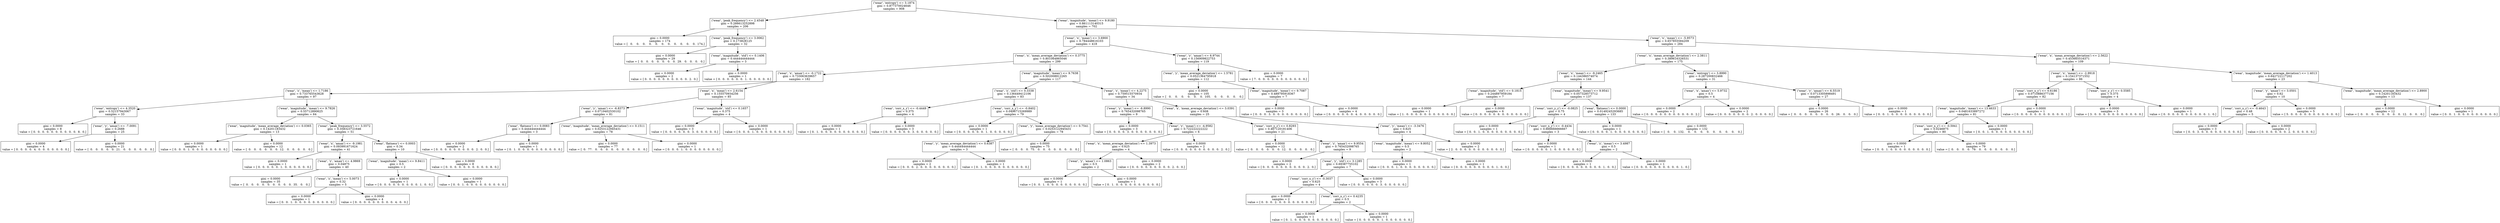 digraph Tree {
0 [label="('wear', 'entropy') <= 3.1874\ngini = 0.877370024646\nsamples = 908", shape="box"] ;
1 [label="('wear', 'peak_frequency') <= 2.4548\ngini = 0.266613252898\nsamples = 206", shape="box"] ;
0 -> 1 ;
2 [label="gini = 0.0000\nsamples = 174\nvalue = [   0.    0.    0.    0.    0.    0.    0.    0.    0.    0.    0.  174.]", shape="box"] ;
1 -> 2 ;
3 [label="('wear', 'peak_frequency') <= 3.0062\ngini = 0.173828125\nsamples = 32", shape="box"] ;
1 -> 3 ;
4 [label="gini = 0.0000\nsamples = 29\nvalue = [  0.   0.   0.   0.   0.   0.   0.  29.   0.   0.   0.   0.]", shape="box"] ;
3 -> 4 ;
5 [label="('wear', 'magnitude', 'std') <= 0.1406\ngini = 0.444444444444\nsamples = 3", shape="box"] ;
3 -> 5 ;
6 [label="gini = 0.0000\nsamples = 2\nvalue = [ 0.  0.  0.  0.  0.  0.  0.  0.  0.  0.  2.  0.]", shape="box"] ;
5 -> 6 ;
7 [label="gini = 0.0000\nsamples = 1\nvalue = [ 0.  0.  0.  0.  0.  0.  1.  0.  0.  0.  0.  0.]", shape="box"] ;
5 -> 7 ;
8 [label="('wear', 'magnitude', 'mean') <= 9.9180\ngini = 0.861113140315\nsamples = 702", shape="box"] ;
0 -> 8 ;
9 [label="('wear', 'x', 'mean') <= 3.6900\ngini = 0.784448616103\nsamples = 418", shape="box"] ;
8 -> 9 ;
10 [label="('wear', 'x', 'mean_average_deviation') <= 0.3775\ngini = 0.801064865046\nsamples = 299", shape="box"] ;
9 -> 10 ;
11 [label="('wear', 'x', 'amax') <= -0.1722\ngini = 0.733063639657\nsamples = 182", shape="box"] ;
10 -> 11 ;
12 [label="('wear', 'z', 'mean') <= 1.7186\ngini = 0.733765543628\nsamples = 97", shape="box"] ;
11 -> 12 ;
13 [label="('wear', 'entropy') <= 4.3520\ngini = 0.52157943067\nsamples = 33", shape="box"] ;
12 -> 13 ;
14 [label="gini = 0.0000\nsamples = 8\nvalue = [ 0.  0.  0.  0.  0.  0.  0.  0.  0.  0.  8.  0.]", shape="box"] ;
13 -> 14 ;
15 [label="('wear', 'y', 'amax') <= -7.0091\ngini = 0.2688\nsamples = 25", shape="box"] ;
13 -> 15 ;
16 [label="gini = 0.0000\nsamples = 4\nvalue = [ 0.  0.  0.  0.  4.  0.  0.  0.  0.  0.  0.  0.]", shape="box"] ;
15 -> 16 ;
17 [label="gini = 0.0000\nsamples = 21\nvalue = [  0.   0.   0.   0.   0.  21.   0.   0.   0.   0.   0.   0.]", shape="box"] ;
15 -> 17 ;
18 [label="('wear', 'magnitude', 'mean') <= 9.7826\ngini = 0.55712890625\nsamples = 64", shape="box"] ;
12 -> 18 ;
19 [label="('wear', 'magnitude', 'mean_average_deviation') <= 0.0365\ngini = 0.14201183432\nsamples = 13", shape="box"] ;
18 -> 19 ;
20 [label="gini = 0.0000\nsamples = 1\nvalue = [ 0.  0.  0.  1.  0.  0.  0.  0.  0.  0.  0.  0.]", shape="box"] ;
19 -> 20 ;
21 [label="gini = 0.0000\nsamples = 12\nvalue = [  0.   0.   0.   0.   0.   0.  12.   0.   0.   0.   0.   0.]", shape="box"] ;
19 -> 21 ;
22 [label="('wear', 'peak_frequency') <= 3.5572\ngini = 0.358323721646\nsamples = 51", shape="box"] ;
18 -> 22 ;
23 [label="('wear', 'x', 'amax') <= -9.1981\ngini = 0.093991671624\nsamples = 41", shape="box"] ;
22 -> 23 ;
24 [label="gini = 0.0000\nsamples = 1\nvalue = [ 0.  0.  0.  0.  0.  1.  0.  0.  0.  0.  0.  0.]", shape="box"] ;
23 -> 24 ;
25 [label="('wear', 'z', 'amax') <= 4.9869\ngini = 0.04875\nsamples = 40", shape="box"] ;
23 -> 25 ;
26 [label="gini = 0.0000\nsamples = 35\nvalue = [  0.   0.   0.   0.   0.   0.   0.   0.   0.  35.   0.   0.]", shape="box"] ;
25 -> 26 ;
27 [label="('wear', 'z', 'mean') <= 5.0073\ngini = 0.32\nsamples = 5", shape="box"] ;
25 -> 27 ;
28 [label="gini = 0.0000\nsamples = 1\nvalue = [ 0.  0.  1.  0.  0.  0.  0.  0.  0.  0.  0.  0.]", shape="box"] ;
27 -> 28 ;
29 [label="gini = 0.0000\nsamples = 4\nvalue = [ 0.  0.  0.  0.  0.  0.  0.  0.  0.  4.  0.  0.]", shape="box"] ;
27 -> 29 ;
30 [label="('wear', 'flatness') <= 0.0003\ngini = 0.34\nsamples = 10", shape="box"] ;
22 -> 30 ;
31 [label="('wear', 'magnitude', 'mean') <= 9.8411\ngini = 0.5\nsamples = 2", shape="box"] ;
30 -> 31 ;
32 [label="gini = 0.0000\nsamples = 1\nvalue = [ 0.  0.  0.  0.  0.  0.  0.  0.  0.  1.  0.  0.]", shape="box"] ;
31 -> 32 ;
33 [label="gini = 0.0000\nsamples = 1\nvalue = [ 0.  0.  1.  0.  0.  0.  0.  0.  0.  0.  0.  0.]", shape="box"] ;
31 -> 33 ;
34 [label="gini = 0.0000\nsamples = 8\nvalue = [ 0.  0.  0.  0.  0.  0.  0.  0.  0.  0.  8.  0.]", shape="box"] ;
30 -> 34 ;
35 [label="('wear', 'x', 'mean') <= 2.6154\ngini = 0.155570934256\nsamples = 85", shape="box"] ;
11 -> 35 ;
36 [label="('wear', 'y', 'amax') <= -6.8373\ngini = 0.0719402530102\nsamples = 81", shape="box"] ;
35 -> 36 ;
37 [label="('wear', 'flatness') <= 0.0083\ngini = 0.444444444444\nsamples = 3", shape="box"] ;
36 -> 37 ;
38 [label="gini = 0.0000\nsamples = 2\nvalue = [ 0.  0.  0.  0.  0.  0.  0.  0.  0.  2.  0.  0.]", shape="box"] ;
37 -> 38 ;
39 [label="gini = 0.0000\nsamples = 1\nvalue = [ 0.  1.  0.  0.  0.  0.  0.  0.  0.  0.  0.  0.]", shape="box"] ;
37 -> 39 ;
40 [label="('wear', 'magnitude', 'mean_average_deviation') <= 0.1511\ngini = 0.0253122945431\nsamples = 78", shape="box"] ;
36 -> 40 ;
41 [label="gini = 0.0000\nsamples = 77\nvalue = [  0.  77.   0.   0.   0.   0.   0.   0.   0.   0.   0.   0.]", shape="box"] ;
40 -> 41 ;
42 [label="gini = 0.0000\nsamples = 1\nvalue = [ 0.  0.  0.  1.  0.  0.  0.  0.  0.  0.  0.  0.]", shape="box"] ;
40 -> 42 ;
43 [label="('wear', 'magnitude', 'std') <= 0.1657\ngini = 0.375\nsamples = 4", shape="box"] ;
35 -> 43 ;
44 [label="gini = 0.0000\nsamples = 3\nvalue = [ 0.  0.  0.  0.  0.  0.  3.  0.  0.  0.  0.  0.]", shape="box"] ;
43 -> 44 ;
45 [label="gini = 0.0000\nsamples = 1\nvalue = [ 0.  0.  0.  1.  0.  0.  0.  0.  0.  0.  0.  0.]", shape="box"] ;
43 -> 45 ;
46 [label="('wear', 'magnitude', 'mean') <= 9.7638\ngini = 0.502008912265\nsamples = 117", shape="box"] ;
10 -> 46 ;
47 [label="('wear', 'z', 'std') <= 0.3338\ngini = 0.136449412106\nsamples = 83", shape="box"] ;
46 -> 47 ;
48 [label="('wear', 'corr_x_z') <= -0.4449\ngini = 0.375\nsamples = 4", shape="box"] ;
47 -> 48 ;
49 [label="gini = 0.0000\nsamples = 1\nvalue = [ 0.  1.  0.  0.  0.  0.  0.  0.  0.  0.  0.  0.]", shape="box"] ;
48 -> 49 ;
50 [label="gini = 0.0000\nsamples = 3\nvalue = [ 0.  0.  0.  0.  0.  0.  3.  0.  0.  0.  0.  0.]", shape="box"] ;
48 -> 50 ;
51 [label="('wear', 'corr_x_y') <= -0.8402\ngini = 0.0496715269989\nsamples = 79", shape="box"] ;
47 -> 51 ;
52 [label="gini = 0.0000\nsamples = 1\nvalue = [ 0.  0.  0.  0.  0.  0.  1.  0.  0.  0.  0.  0.]", shape="box"] ;
51 -> 52 ;
53 [label="('wear', 'y', 'mean_average_deviation') <= 0.7541\ngini = 0.0253122945431\nsamples = 78", shape="box"] ;
51 -> 53 ;
54 [label="('wear', 'y', 'mean_average_deviation') <= 0.6387\ngini = 0.444444444444\nsamples = 3", shape="box"] ;
53 -> 54 ;
55 [label="gini = 0.0000\nsamples = 2\nvalue = [ 0.  0.  0.  2.  0.  0.  0.  0.  0.  0.  0.  0.]", shape="box"] ;
54 -> 55 ;
56 [label="gini = 0.0000\nsamples = 1\nvalue = [ 0.  1.  0.  0.  0.  0.  0.  0.  0.  0.  0.  0.]", shape="box"] ;
54 -> 56 ;
57 [label="gini = 0.0000\nsamples = 75\nvalue = [  0.   0.   0.  75.   0.   0.   0.   0.   0.   0.   0.   0.]", shape="box"] ;
53 -> 57 ;
58 [label="('wear', 'z', 'mean') <= 4.2275\ngini = 0.759515570934\nsamples = 34", shape="box"] ;
46 -> 58 ;
59 [label="('wear', 'y', 'mean') <= -6.8990\ngini = 0.765432098765\nsamples = 9", shape="box"] ;
58 -> 59 ;
60 [label="gini = 0.0000\nsamples = 3\nvalue = [ 0.  0.  0.  0.  3.  0.  0.  0.  0.  0.  0.  0.]", shape="box"] ;
59 -> 60 ;
61 [label="('wear', 'y', 'mean') <= -4.9582\ngini = 0.722222222222\nsamples = 6", shape="box"] ;
59 -> 61 ;
62 [label="('wear', 'x', 'mean_average_deviation') <= 1.3973\ngini = 0.625\nsamples = 4", shape="box"] ;
61 -> 62 ;
63 [label="('wear', 'y', 'amax') <= 1.0863\ngini = 0.5\nsamples = 2", shape="box"] ;
62 -> 63 ;
64 [label="gini = 0.0000\nsamples = 1\nvalue = [ 0.  0.  1.  0.  0.  0.  0.  0.  0.  0.  0.  0.]", shape="box"] ;
63 -> 64 ;
65 [label="gini = 0.0000\nsamples = 1\nvalue = [ 0.  1.  0.  0.  0.  0.  0.  0.  0.  0.  0.  0.]", shape="box"] ;
63 -> 65 ;
66 [label="gini = 0.0000\nsamples = 2\nvalue = [ 0.  0.  0.  0.  0.  0.  0.  0.  0.  2.  0.  0.]", shape="box"] ;
62 -> 66 ;
67 [label="gini = 0.0000\nsamples = 2\nvalue = [ 0.  0.  0.  0.  0.  0.  0.  0.  0.  0.  2.  0.]", shape="box"] ;
61 -> 67 ;
68 [label="('wear', 'x', 'mean_average_deviation') <= 3.0391\ngini = 0.608\nsamples = 25", shape="box"] ;
58 -> 68 ;
69 [label="('wear', 'corr_y_z') <= 0.8293\ngini = 0.467120181406\nsamples = 21", shape="box"] ;
68 -> 69 ;
70 [label="gini = 0.0000\nsamples = 12\nvalue = [  0.   0.   0.   0.   0.   0.  12.   0.   0.   0.   0.   0.]", shape="box"] ;
69 -> 70 ;
71 [label="('wear', 'z', 'amax') <= 9.9554\ngini = 0.765432098765\nsamples = 9", shape="box"] ;
69 -> 71 ;
72 [label="gini = 0.0000\nsamples = 2\nvalue = [ 0.  0.  0.  0.  0.  0.  0.  0.  0.  0.  2.  0.]", shape="box"] ;
71 -> 72 ;
73 [label="('wear', 'y', 'std') <= 3.1285\ngini = 0.69387755102\nsamples = 7", shape="box"] ;
71 -> 73 ;
74 [label="('wear', 'corr_x_z') <= -0.3037\ngini = 0.625\nsamples = 4", shape="box"] ;
73 -> 74 ;
75 [label="gini = 0.0000\nsamples = 2\nvalue = [ 0.  0.  0.  2.  0.  0.  0.  0.  0.  0.  0.  0.]", shape="box"] ;
74 -> 75 ;
76 [label="('wear', 'corr_x_z') <= 0.4235\ngini = 0.5\nsamples = 2", shape="box"] ;
74 -> 76 ;
77 [label="gini = 0.0000\nsamples = 1\nvalue = [ 0.  1.  0.  0.  0.  0.  0.  0.  0.  0.  0.  0.]", shape="box"] ;
76 -> 77 ;
78 [label="gini = 0.0000\nsamples = 1\nvalue = [ 0.  0.  0.  0.  0.  1.  0.  0.  0.  0.  0.  0.]", shape="box"] ;
76 -> 78 ;
79 [label="gini = 0.0000\nsamples = 3\nvalue = [ 0.  0.  0.  0.  0.  0.  3.  0.  0.  0.  0.  0.]", shape="box"] ;
73 -> 79 ;
80 [label="('wear', 'y', 'mean') <= -3.3476\ngini = 0.625\nsamples = 4", shape="box"] ;
68 -> 80 ;
81 [label="('wear', 'magnitude', 'mean') <= 9.8052\ngini = 0.5\nsamples = 2", shape="box"] ;
80 -> 81 ;
82 [label="gini = 0.0000\nsamples = 1\nvalue = [ 0.  0.  0.  1.  0.  0.  0.  0.  0.  0.  0.  0.]", shape="box"] ;
81 -> 82 ;
83 [label="gini = 0.0000\nsamples = 1\nvalue = [ 0.  0.  0.  0.  0.  0.  0.  0.  0.  1.  0.  0.]", shape="box"] ;
81 -> 83 ;
84 [label="gini = 0.0000\nsamples = 2\nvalue = [ 2.  0.  0.  0.  0.  0.  0.  0.  0.  0.  0.  0.]", shape="box"] ;
80 -> 84 ;
85 [label="('wear', 'y', 'amax') <= 6.9744\ngini = 0.156909822753\nsamples = 119", shape="box"] ;
9 -> 85 ;
86 [label="('wear', 'y', 'mean_average_deviation') <= 1.5781\ngini = 0.0521364795918\nsamples = 112", shape="box"] ;
85 -> 86 ;
87 [label="gini = 0.0000\nsamples = 105\nvalue = [   0.    0.    0.    0.    0.    0.  105.    0.    0.    0.    0.    0.]", shape="box"] ;
86 -> 87 ;
88 [label="('wear', 'magnitude', 'mean') <= 9.7087\ngini = 0.489795918367\nsamples = 7", shape="box"] ;
86 -> 88 ;
89 [label="gini = 0.0000\nsamples = 3\nvalue = [ 0.  0.  0.  3.  0.  0.  0.  0.  0.  0.  0.  0.]", shape="box"] ;
88 -> 89 ;
90 [label="gini = 0.0000\nsamples = 4\nvalue = [ 0.  0.  0.  0.  0.  0.  4.  0.  0.  0.  0.  0.]", shape="box"] ;
88 -> 90 ;
91 [label="gini = 0.0000\nsamples = 7\nvalue = [ 7.  0.  0.  0.  0.  0.  0.  0.  0.  0.  0.  0.]", shape="box"] ;
85 -> 91 ;
92 [label="('wear', 'x', 'mean') <= -5.9573\ngini = 0.657855584209\nsamples = 284", shape="box"] ;
8 -> 92 ;
93 [label="('wear', 'x', 'mean_average_deviation') <= 2.3811\ngini = 0.389616326531\nsamples = 175", shape="box"] ;
92 -> 93 ;
94 [label="('wear', 'x', 'mean') <= -9.2465\ngini = 0.144386574074\nsamples = 144", shape="box"] ;
93 -> 94 ;
95 [label="('wear', 'magnitude', 'std') <= 0.1815\ngini = 0.244897959184\nsamples = 7", shape="box"] ;
94 -> 95 ;
96 [label="gini = 0.0000\nsamples = 1\nvalue = [ 1.  0.  0.  0.  0.  0.  0.  0.  0.  0.  0.  0.]", shape="box"] ;
95 -> 96 ;
97 [label="gini = 0.0000\nsamples = 6\nvalue = [ 0.  0.  0.  0.  0.  6.  0.  0.  0.  0.  0.  0.]", shape="box"] ;
95 -> 97 ;
98 [label="('wear', 'magnitude', 'mean') <= 9.9541\ngini = 0.057328573712\nsamples = 137", shape="box"] ;
94 -> 98 ;
99 [label="('wear', 'corr_y_z') <= -0.0825\ngini = 0.75\nsamples = 4", shape="box"] ;
98 -> 99 ;
100 [label="gini = 0.0000\nsamples = 1\nvalue = [ 0.  0.  1.  0.  0.  0.  0.  0.  0.  0.  0.  0.]", shape="box"] ;
99 -> 100 ;
101 [label="('wear', 'corr_x_y') <= -0.4434\ngini = 0.666666666667\nsamples = 3", shape="box"] ;
99 -> 101 ;
102 [label="gini = 0.0000\nsamples = 1\nvalue = [ 0.  0.  0.  0.  0.  1.  0.  0.  0.  0.  0.  0.]", shape="box"] ;
101 -> 102 ;
103 [label="('wear', 'z', 'mean') <= 3.4987\ngini = 0.5\nsamples = 2", shape="box"] ;
101 -> 103 ;
104 [label="gini = 0.0000\nsamples = 1\nvalue = [ 0.  0.  0.  0.  0.  0.  0.  0.  0.  1.  0.  0.]", shape="box"] ;
103 -> 104 ;
105 [label="gini = 0.0000\nsamples = 1\nvalue = [ 0.  0.  0.  0.  0.  0.  0.  0.  0.  0.  1.  0.]", shape="box"] ;
103 -> 105 ;
106 [label="('wear', 'flatness') <= 0.0000\ngini = 0.0149245293685\nsamples = 133", shape="box"] ;
98 -> 106 ;
107 [label="gini = 0.0000\nsamples = 1\nvalue = [ 0.  0.  0.  0.  1.  0.  0.  0.  0.  0.  0.  0.]", shape="box"] ;
106 -> 107 ;
108 [label="gini = 0.0000\nsamples = 132\nvalue = [   0.    0.  132.    0.    0.    0.    0.    0.    0.    0.    0.    0.]", shape="box"] ;
106 -> 108 ;
109 [label="('wear', 'entropy') <= 3.8990\ngini = 0.287200832466\nsamples = 31", shape="box"] ;
93 -> 109 ;
110 [label="('wear', 'x', 'amax') <= 5.9732\ngini = 0.5\nsamples = 4", shape="box"] ;
109 -> 110 ;
111 [label="gini = 0.0000\nsamples = 2\nvalue = [ 0.  0.  0.  0.  0.  0.  0.  0.  0.  0.  0.  2.]", shape="box"] ;
110 -> 111 ;
112 [label="gini = 0.0000\nsamples = 2\nvalue = [ 0.  0.  0.  0.  0.  0.  0.  2.  0.  0.  0.  0.]", shape="box"] ;
110 -> 112 ;
113 [label="('wear', 'y', 'amax') <= 6.5519\ngini = 0.0713305898491\nsamples = 27", shape="box"] ;
109 -> 113 ;
114 [label="gini = 0.0000\nsamples = 26\nvalue = [  0.   0.   0.   0.   0.   0.   0.   0.  26.   0.   0.   0.]", shape="box"] ;
113 -> 114 ;
115 [label="gini = 0.0000\nsamples = 1\nvalue = [ 0.  0.  1.  0.  0.  0.  0.  0.  0.  0.  0.  0.]", shape="box"] ;
113 -> 115 ;
116 [label="('wear', 'x', 'mean_average_deviation') <= 2.5622\ngini = 0.453665516371\nsamples = 109", shape="box"] ;
92 -> 116 ;
117 [label="('wear', 'x', 'mean') <= -2.9918\ngini = 0.154137371552\nsamples = 86", shape="box"] ;
116 -> 117 ;
118 [label="('wear', 'corr_x_y') <= 0.6186\ngini = 0.0710886377156\nsamples = 82", shape="box"] ;
117 -> 118 ;
119 [label="('wear', 'magnitude', 'mean') <= 13.4633\ngini = 0.0481633897272\nsamples = 81", shape="box"] ;
118 -> 119 ;
120 [label="('wear', 'corr_x_z') <= -0.5941\ngini = 0.0246875\nsamples = 80", shape="box"] ;
119 -> 120 ;
121 [label="gini = 0.0000\nsamples = 1\nvalue = [ 0.  0.  1.  0.  0.  0.  0.  0.  0.  0.  0.  0.]", shape="box"] ;
120 -> 121 ;
122 [label="gini = 0.0000\nsamples = 79\nvalue = [  0.   0.   0.   0.  79.   0.   0.   0.   0.   0.   0.   0.]", shape="box"] ;
120 -> 122 ;
123 [label="gini = 0.0000\nsamples = 1\nvalue = [ 0.  0.  1.  0.  0.  0.  0.  0.  0.  0.  0.  0.]", shape="box"] ;
119 -> 123 ;
124 [label="gini = 0.0000\nsamples = 1\nvalue = [ 0.  0.  0.  0.  0.  0.  0.  0.  0.  0.  0.  1.]", shape="box"] ;
118 -> 124 ;
125 [label="('wear', 'corr_y_z') <= 0.5585\ngini = 0.375\nsamples = 4", shape="box"] ;
117 -> 125 ;
126 [label="gini = 0.0000\nsamples = 3\nvalue = [ 3.  0.  0.  0.  0.  0.  0.  0.  0.  0.  0.  0.]", shape="box"] ;
125 -> 126 ;
127 [label="gini = 0.0000\nsamples = 1\nvalue = [ 0.  0.  0.  0.  0.  0.  0.  0.  0.  0.  1.  0.]", shape="box"] ;
125 -> 127 ;
128 [label="('wear', 'magnitude', 'mean_average_deviation') <= 1.4013\ngini = 0.642722117202\nsamples = 23", shape="box"] ;
116 -> 128 ;
129 [label="('wear', 'y', 'amax') <= 3.0501\ngini = 0.62\nsamples = 10", shape="box"] ;
128 -> 129 ;
130 [label="('wear', 'corr_x_z') <= -0.4643\ngini = 0.48\nsamples = 5", shape="box"] ;
129 -> 130 ;
131 [label="gini = 0.0000\nsamples = 3\nvalue = [ 0.  0.  3.  0.  0.  0.  0.  0.  0.  0.  0.  0.]", shape="box"] ;
130 -> 131 ;
132 [label="gini = 0.0000\nsamples = 2\nvalue = [ 0.  0.  0.  0.  0.  0.  2.  0.  0.  0.  0.  0.]", shape="box"] ;
130 -> 132 ;
133 [label="gini = 0.0000\nsamples = 5\nvalue = [ 5.  0.  0.  0.  0.  0.  0.  0.  0.  0.  0.  0.]", shape="box"] ;
129 -> 133 ;
134 [label="('wear', 'magnitude', 'mean_average_deviation') <= 2.8900\ngini = 0.14201183432\nsamples = 13", shape="box"] ;
128 -> 134 ;
135 [label="gini = 0.0000\nsamples = 12\nvalue = [  0.   0.   0.   0.   0.   0.   0.   0.  12.   0.   0.   0.]", shape="box"] ;
134 -> 135 ;
136 [label="gini = 0.0000\nsamples = 1\nvalue = [ 0.  0.  1.  0.  0.  0.  0.  0.  0.  0.  0.  0.]", shape="box"] ;
134 -> 136 ;
}